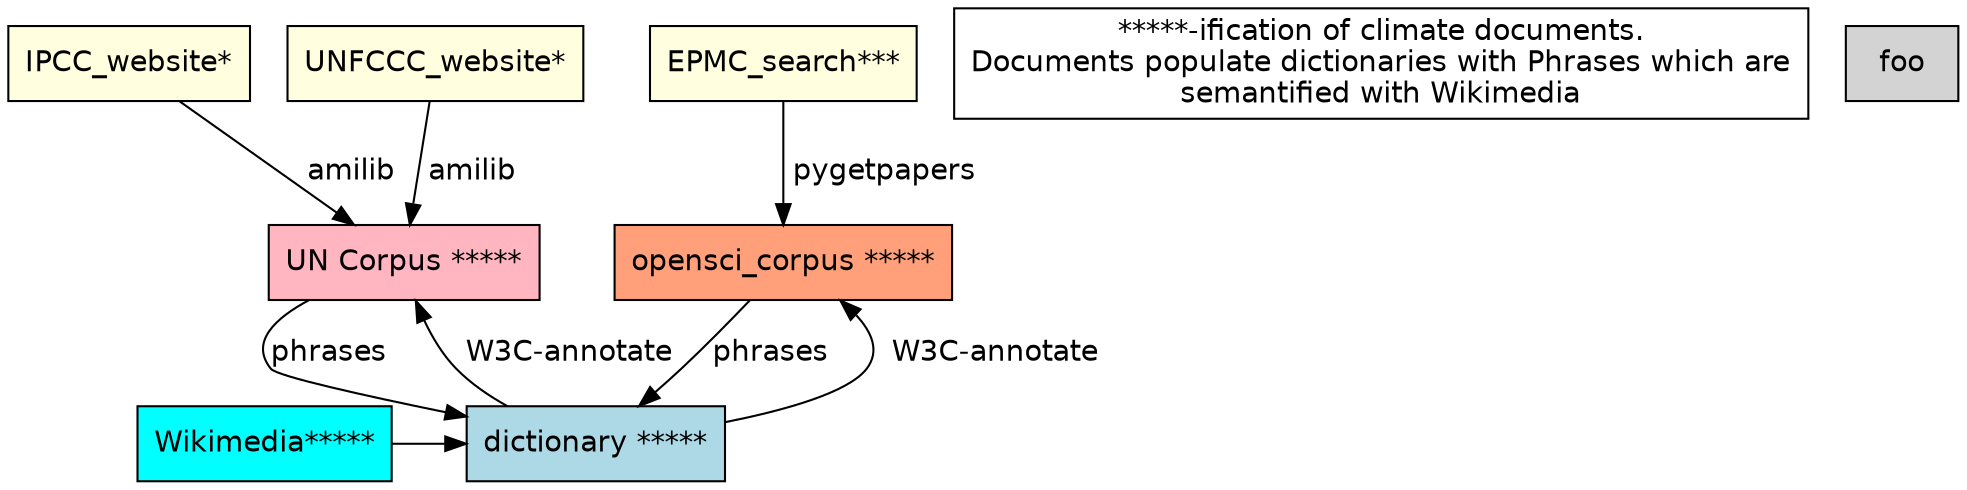 digraph SemanticTools {

	compound=true;
	
    // Define node styles
    node [shape=box style=filled fontname="Helvetica"];
    edge [shape=box style=filled fontname="Helvetica"];
	
    // Overall graph layout direction
    rankdir=TB;  // Top to Bottom direction (default)
    // Nodes with specific labels
    EPMC_search [label="EPMC_search***" fillcolor=lightyellow];
    IPCC_website [label="IPCC_website*" fillcolor=lightyellow];
    UNFCCC_website [label="UNFCCC_website*" fillcolor=lightyellow];
    Wikimedia [label="Wikimedia*****" fillcolor=cyan];
    
    // Define edges
    UN_corpus -> dictionary [label="phrases   " color=black];
    dictionary -> UN_corpus [label=" W3C-annotate" color=black];
    open_science_corpus -> dictionary [label="phrases   " color=black];
    dictionary -> open_science_corpus [label="  W3C-annotate" color=black];
	Wikimedia -> dictionary
    EPMC_search -> open_science_corpus [label=" pygetpapers" color=black];
    IPCC_website -> UN_corpus [label=" amilib" color=black];
    UNFCCC_website -> UN_corpus [label=" amilib" color=black];
    
        // Subgraph to control the order of IPCC_corpus and open_science_corpus
    { rank=same; color=cyan UN_corpus; open_science_corpus; }
    
    // Subgraph to control the order of IPCC_website and EPMC_search
    { rank=same; IPCC_website; UNFCCC_website; EPMC_search; }
    
    // Adding invisible edges to control horizontal ordering
    UN_corpus -> open_science_corpus [style=invis];
	
    { rank=same; dictionary; Wikimedia;}

	titlex [label="*****-ification of climate documents.
Documents populate dictionaries with Phrases which are
semantified with Wikimedia" fillcolor=white]

    {rank=same; foo; titlex;}
		

	subgraph cluster_0 {
		    dictionary [label="dictionary *****" fillcolor=lightblue];
		    open_science_corpus [label="opensci_corpus *****" fillcolor=lightsalmon];
		    UN_corpus [label="UN Corpus *****" fillcolor=lightpink];

	}
		
	
}

